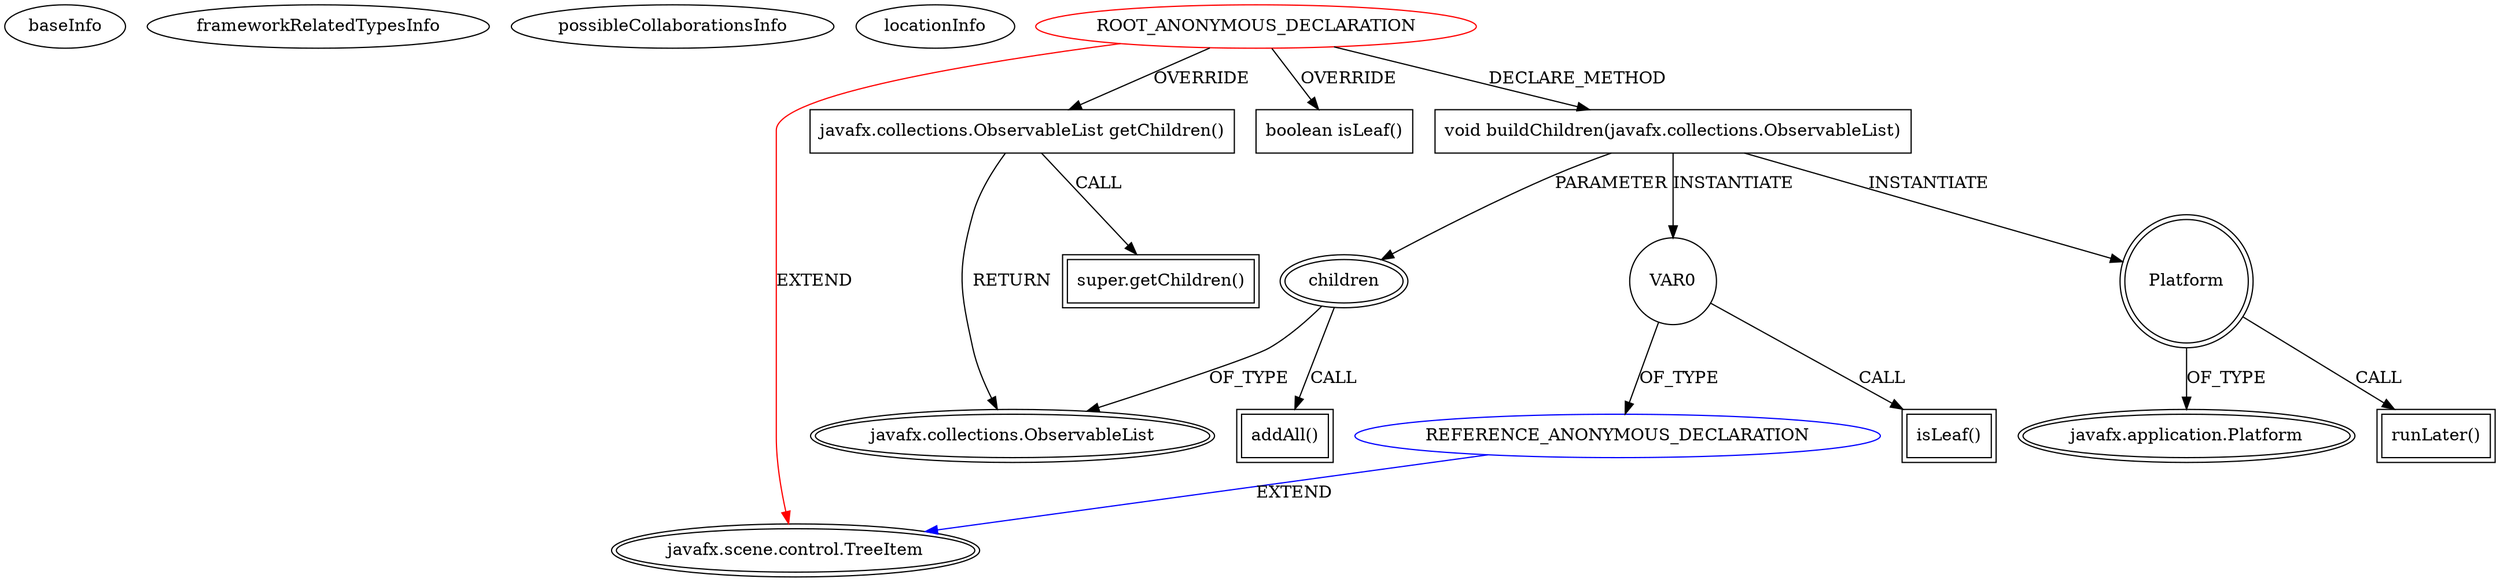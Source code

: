 digraph {
baseInfo[graphId=4067,category="extension_graph",isAnonymous=true,possibleRelation=true]
frameworkRelatedTypesInfo[0="javafx.scene.control.TreeItem"]
possibleCollaborationsInfo[0="4067~CLIENT_METHOD_DECLARATION-METHOD_CALL-~javafx.scene.control.TreeItem ~javafx.scene.control.TreeItem ~true~true"]
locationInfo[projectName="sannies-isoviewer-fx",filePath="/sannies-isoviewer-fx/isoviewer-fx-master/src/main/java/Example.java",contextSignature="javafx.scene.control.TreeItem createNode(java.lang.String)",graphId="4067"]
0[label="ROOT_ANONYMOUS_DECLARATION",vertexType="ROOT_ANONYMOUS_DECLARATION",isFrameworkType=false,color=red]
1[label="javafx.scene.control.TreeItem",vertexType="FRAMEWORK_CLASS_TYPE",isFrameworkType=true,peripheries=2]
2[label="javafx.collections.ObservableList getChildren()",vertexType="OVERRIDING_METHOD_DECLARATION",isFrameworkType=false,shape=box]
3[label="javafx.collections.ObservableList",vertexType="FRAMEWORK_INTERFACE_TYPE",isFrameworkType=true,peripheries=2]
4[label="super.getChildren()",vertexType="SUPER_CALL",isFrameworkType=true,peripheries=2,shape=box]
6[label="boolean isLeaf()",vertexType="OVERRIDING_METHOD_DECLARATION",isFrameworkType=false,shape=box]
7[label="void buildChildren(javafx.collections.ObservableList)",vertexType="CLIENT_METHOD_DECLARATION",isFrameworkType=false,shape=box]
8[label="children",vertexType="PARAMETER_DECLARATION",isFrameworkType=true,peripheries=2]
10[label="VAR0",vertexType="VARIABLE_EXPRESION",isFrameworkType=false,shape=circle]
12[label="REFERENCE_ANONYMOUS_DECLARATION",vertexType="REFERENCE_ANONYMOUS_DECLARATION",isFrameworkType=false,color=blue]
11[label="isLeaf()",vertexType="INSIDE_CALL",isFrameworkType=true,peripheries=2,shape=box]
14[label="Platform",vertexType="VARIABLE_EXPRESION",isFrameworkType=true,peripheries=2,shape=circle]
16[label="javafx.application.Platform",vertexType="FRAMEWORK_CLASS_TYPE",isFrameworkType=true,peripheries=2]
15[label="runLater()",vertexType="INSIDE_CALL",isFrameworkType=true,peripheries=2,shape=box]
18[label="addAll()",vertexType="INSIDE_CALL",isFrameworkType=true,peripheries=2,shape=box]
0->1[label="EXTEND",color=red]
0->2[label="OVERRIDE"]
2->3[label="RETURN"]
2->4[label="CALL"]
0->6[label="OVERRIDE"]
0->7[label="DECLARE_METHOD"]
8->3[label="OF_TYPE"]
7->8[label="PARAMETER"]
7->10[label="INSTANTIATE"]
12->1[label="EXTEND",color=blue]
10->12[label="OF_TYPE"]
10->11[label="CALL"]
7->14[label="INSTANTIATE"]
14->16[label="OF_TYPE"]
14->15[label="CALL"]
8->18[label="CALL"]
}
